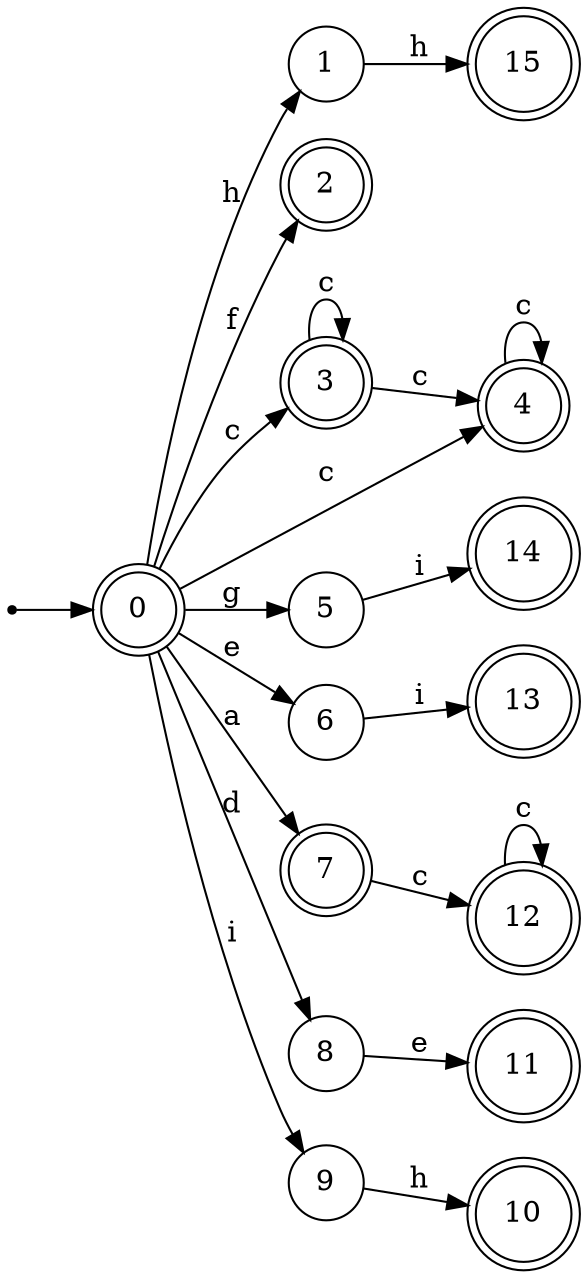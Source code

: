digraph finite_state_machine {
rankdir=LR;
size="20,20";
node [shape = point]; "dummy0"
node [shape = doublecircle]; "0";"dummy0" -> "0";
node [shape = circle]; "1";
node [shape = doublecircle]; "2";node [shape = doublecircle]; "3";node [shape = doublecircle]; "4";node [shape = circle]; "5";
node [shape = circle]; "6";
node [shape = doublecircle]; "7";node [shape = circle]; "8";
node [shape = circle]; "9";
node [shape = doublecircle]; "10";node [shape = doublecircle]; "11";node [shape = doublecircle]; "12";node [shape = doublecircle]; "13";node [shape = doublecircle]; "14";node [shape = doublecircle]; "15";"0" -> "1" [label = "h"];
 "0" -> "2" [label = "f"];
 "0" -> "3" [label = "c"];
 "0" -> "4" [label = "c"];
 "0" -> "5" [label = "g"];
 "0" -> "6" [label = "e"];
 "0" -> "7" [label = "a"];
 "0" -> "8" [label = "d"];
 "0" -> "9" [label = "i"];
 "9" -> "10" [label = "h"];
 "8" -> "11" [label = "e"];
 "7" -> "12" [label = "c"];
 "12" -> "12" [label = "c"];
 "6" -> "13" [label = "i"];
 "5" -> "14" [label = "i"];
 "4" -> "4" [label = "c"];
 "3" -> "3" [label = "c"];
 "3" -> "4" [label = "c"];
 "1" -> "15" [label = "h"];
 }
